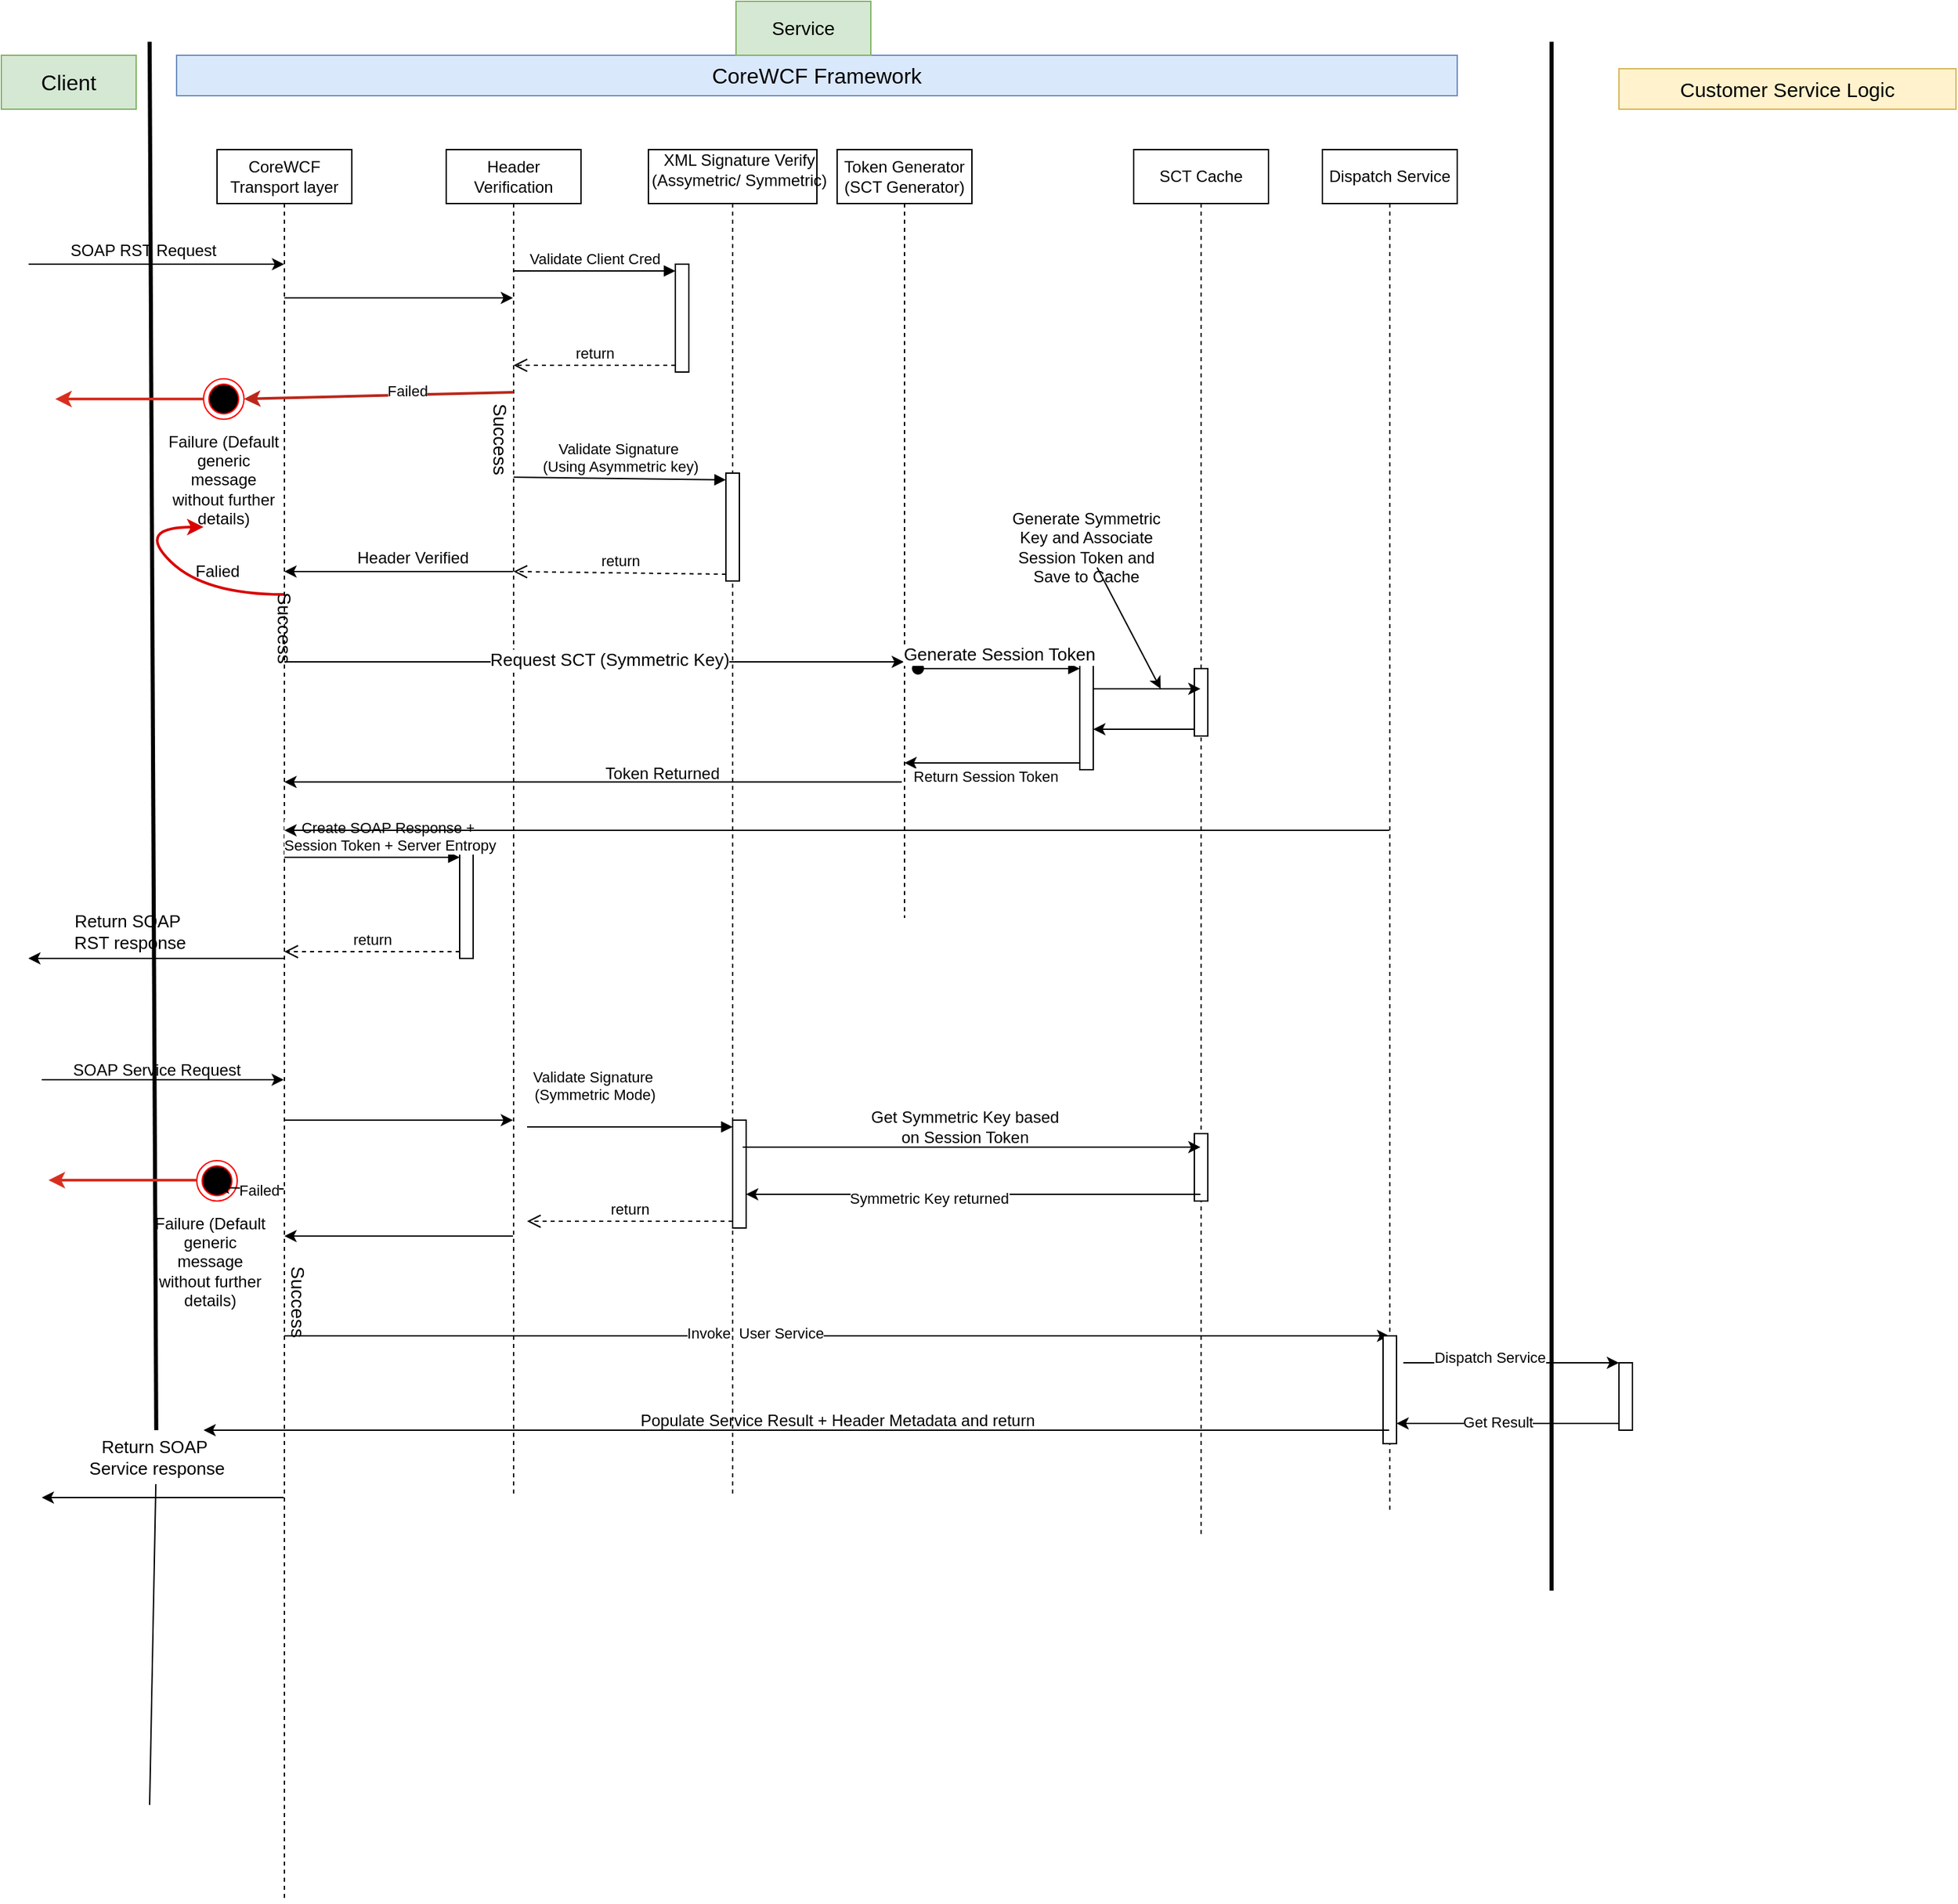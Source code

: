<mxfile version="21.7.4" type="device">
  <diagram name="Page-1" id="rbiAURCJBO50GAfIWupv">
    <mxGraphModel dx="1192" dy="738" grid="1" gridSize="10" guides="1" tooltips="1" connect="1" arrows="1" fold="1" page="1" pageScale="1" pageWidth="850" pageHeight="1100" math="0" shadow="0">
      <root>
        <mxCell id="0" />
        <mxCell id="1" parent="0" />
        <mxCell id="KcRWzpYTXMaMupj5c8Zm-1" value="CoreWCF Transport layer" style="shape=umlLifeline;perimeter=lifelinePerimeter;whiteSpace=wrap;html=1;container=1;dropTarget=0;collapsible=0;recursiveResize=0;outlineConnect=0;portConstraint=eastwest;newEdgeStyle={&quot;curved&quot;:0,&quot;rounded&quot;:0};" parent="1" vertex="1">
          <mxGeometry x="170" y="120" width="100" height="1300" as="geometry" />
        </mxCell>
        <mxCell id="KcRWzpYTXMaMupj5c8Zm-2" value="Header Verification" style="shape=umlLifeline;perimeter=lifelinePerimeter;whiteSpace=wrap;html=1;container=1;dropTarget=0;collapsible=0;recursiveResize=0;outlineConnect=0;portConstraint=eastwest;newEdgeStyle={&quot;curved&quot;:0,&quot;rounded&quot;:0};" parent="1" vertex="1">
          <mxGeometry x="340" y="120" width="100" height="1000" as="geometry" />
        </mxCell>
        <mxCell id="KcRWzpYTXMaMupj5c8Zm-42" value="" style="html=1;points=[[0,0,0,0,5],[0,1,0,0,-5],[1,0,0,0,5],[1,1,0,0,-5]];perimeter=orthogonalPerimeter;outlineConnect=0;targetShapes=umlLifeline;portConstraint=eastwest;newEdgeStyle={&quot;curved&quot;:0,&quot;rounded&quot;:0};" parent="KcRWzpYTXMaMupj5c8Zm-2" vertex="1">
          <mxGeometry x="10" y="520" width="10" height="80" as="geometry" />
        </mxCell>
        <mxCell id="KcRWzpYTXMaMupj5c8Zm-3" value="Token Generator (SCT Generator)" style="shape=umlLifeline;perimeter=lifelinePerimeter;whiteSpace=wrap;html=1;container=1;dropTarget=0;collapsible=0;recursiveResize=0;outlineConnect=0;portConstraint=eastwest;newEdgeStyle={&quot;curved&quot;:0,&quot;rounded&quot;:0};" parent="1" vertex="1">
          <mxGeometry x="630" y="120" width="100" height="570" as="geometry" />
        </mxCell>
        <mxCell id="KcRWzpYTXMaMupj5c8Zm-6" value="" style="endArrow=classic;html=1;rounded=0;" parent="1" edge="1">
          <mxGeometry width="50" height="50" relative="1" as="geometry">
            <mxPoint x="30.25" y="205" as="sourcePoint" />
            <mxPoint x="219.75" y="205" as="targetPoint" />
          </mxGeometry>
        </mxCell>
        <mxCell id="KcRWzpYTXMaMupj5c8Zm-7" value="SOAP RST Request" style="text;html=1;align=center;verticalAlign=middle;resizable=0;points=[];autosize=1;strokeColor=none;fillColor=none;" parent="1" vertex="1">
          <mxGeometry x="50" y="180" width="130" height="30" as="geometry" />
        </mxCell>
        <mxCell id="KcRWzpYTXMaMupj5c8Zm-10" value="" style="endArrow=none;html=1;rounded=0;strokeWidth=3;" parent="1" source="KcRWzpYTXMaMupj5c8Zm-64" edge="1">
          <mxGeometry width="50" height="50" relative="1" as="geometry">
            <mxPoint x="120" y="1348" as="sourcePoint" />
            <mxPoint x="120" y="40" as="targetPoint" />
          </mxGeometry>
        </mxCell>
        <mxCell id="KcRWzpYTXMaMupj5c8Zm-11" value="&lt;font style=&quot;font-size: 16px;&quot;&gt;CoreWCF Framework&lt;/font&gt;" style="rounded=0;whiteSpace=wrap;html=1;fillColor=#dae8fc;strokeColor=#6c8ebf;" parent="1" vertex="1">
          <mxGeometry x="140" y="50" width="950" height="30" as="geometry" />
        </mxCell>
        <mxCell id="KcRWzpYTXMaMupj5c8Zm-16" value="&lt;div&gt;Validate Signature&amp;nbsp;&lt;/div&gt;&lt;div&gt;(Using Asymmetric key)&lt;/div&gt;" style="html=1;verticalAlign=bottom;endArrow=block;curved=0;rounded=0;entryX=0;entryY=0;entryDx=0;entryDy=5;" parent="1" target="KcRWzpYTXMaMupj5c8Zm-15" edge="1">
          <mxGeometry relative="1" as="geometry">
            <mxPoint x="390" y="363" as="sourcePoint" />
          </mxGeometry>
        </mxCell>
        <mxCell id="KcRWzpYTXMaMupj5c8Zm-17" value="return" style="html=1;verticalAlign=bottom;endArrow=open;dashed=1;endSize=8;curved=0;rounded=0;exitX=0;exitY=1;exitDx=0;exitDy=-5;" parent="1" source="KcRWzpYTXMaMupj5c8Zm-15" edge="1">
          <mxGeometry relative="1" as="geometry">
            <mxPoint x="390" y="433" as="targetPoint" />
          </mxGeometry>
        </mxCell>
        <mxCell id="KcRWzpYTXMaMupj5c8Zm-18" value="" style="html=1;points=[[0,0,0,0,5],[0,1,0,0,-5],[1,0,0,0,5],[1,1,0,0,-5]];perimeter=orthogonalPerimeter;outlineConnect=0;targetShapes=umlLifeline;portConstraint=eastwest;newEdgeStyle={&quot;curved&quot;:0,&quot;rounded&quot;:0};" parent="1" vertex="1">
          <mxGeometry x="510" y="205" width="10" height="80" as="geometry" />
        </mxCell>
        <mxCell id="KcRWzpYTXMaMupj5c8Zm-19" value="Validate Client Cred" style="html=1;verticalAlign=bottom;endArrow=block;curved=0;rounded=0;entryX=0;entryY=0;entryDx=0;entryDy=5;" parent="1" target="KcRWzpYTXMaMupj5c8Zm-18" edge="1">
          <mxGeometry relative="1" as="geometry">
            <mxPoint x="390" y="210" as="sourcePoint" />
          </mxGeometry>
        </mxCell>
        <mxCell id="KcRWzpYTXMaMupj5c8Zm-20" value="return" style="html=1;verticalAlign=bottom;endArrow=open;dashed=1;endSize=8;curved=0;rounded=0;exitX=0;exitY=1;exitDx=0;exitDy=-5;" parent="1" source="KcRWzpYTXMaMupj5c8Zm-18" edge="1">
          <mxGeometry relative="1" as="geometry">
            <mxPoint x="390" y="280" as="targetPoint" />
          </mxGeometry>
        </mxCell>
        <mxCell id="KcRWzpYTXMaMupj5c8Zm-27" value="" style="endArrow=none;html=1;rounded=0;" parent="1" source="KcRWzpYTXMaMupj5c8Zm-2" edge="1">
          <mxGeometry width="50" height="50" relative="1" as="geometry">
            <mxPoint x="380" y="360" as="sourcePoint" />
            <mxPoint x="390" y="290" as="targetPoint" />
          </mxGeometry>
        </mxCell>
        <mxCell id="KcRWzpYTXMaMupj5c8Zm-28" value="&lt;font style=&quot;font-size: 14px;&quot;&gt;Success&lt;/font&gt;" style="text;html=1;strokeColor=none;fillColor=none;align=center;verticalAlign=middle;whiteSpace=wrap;rounded=0;rotation=90;" parent="1" vertex="1">
          <mxGeometry x="350" y="320" width="60" height="30" as="geometry" />
        </mxCell>
        <mxCell id="KcRWzpYTXMaMupj5c8Zm-29" value="" style="endArrow=classic;html=1;rounded=0;" parent="1" source="KcRWzpYTXMaMupj5c8Zm-2" edge="1">
          <mxGeometry width="50" height="50" relative="1" as="geometry">
            <mxPoint x="290" y="450" as="sourcePoint" />
            <mxPoint x="220" y="433" as="targetPoint" />
          </mxGeometry>
        </mxCell>
        <mxCell id="KcRWzpYTXMaMupj5c8Zm-30" value="Header Verified" style="text;html=1;align=center;verticalAlign=middle;resizable=0;points=[];autosize=1;strokeColor=none;fillColor=none;" parent="1" vertex="1">
          <mxGeometry x="260" y="408" width="110" height="30" as="geometry" />
        </mxCell>
        <mxCell id="KcRWzpYTXMaMupj5c8Zm-31" value="" style="endArrow=classic;html=1;rounded=0;" parent="1" target="KcRWzpYTXMaMupj5c8Zm-3" edge="1">
          <mxGeometry width="50" height="50" relative="1" as="geometry">
            <mxPoint x="220" y="500" as="sourcePoint" />
            <mxPoint x="270" y="450" as="targetPoint" />
          </mxGeometry>
        </mxCell>
        <mxCell id="KcRWzpYTXMaMupj5c8Zm-32" value="&lt;font style=&quot;font-size: 13px;&quot;&gt;Request SCT (Symmetric Key)&lt;/font&gt;" style="edgeLabel;html=1;align=center;verticalAlign=middle;resizable=0;points=[];" parent="KcRWzpYTXMaMupj5c8Zm-31" vertex="1" connectable="0">
          <mxGeometry x="0.049" y="2" relative="1" as="geometry">
            <mxPoint as="offset" />
          </mxGeometry>
        </mxCell>
        <mxCell id="KcRWzpYTXMaMupj5c8Zm-37" value="" style="html=1;points=[[0,0,0,0,5],[0,1,0,0,-5],[1,0,0,0,5],[1,1,0,0,-5]];perimeter=orthogonalPerimeter;outlineConnect=0;targetShapes=umlLifeline;portConstraint=eastwest;newEdgeStyle={&quot;curved&quot;:0,&quot;rounded&quot;:0};" parent="1" vertex="1">
          <mxGeometry x="810" y="500" width="10" height="80" as="geometry" />
        </mxCell>
        <mxCell id="KcRWzpYTXMaMupj5c8Zm-38" value="&lt;font style=&quot;font-size: 13px;&quot;&gt;Generate Session Token&lt;/font&gt;" style="html=1;verticalAlign=bottom;startArrow=oval;endArrow=block;startSize=8;curved=0;rounded=0;entryX=0;entryY=0;entryDx=0;entryDy=5;" parent="1" target="KcRWzpYTXMaMupj5c8Zm-37" edge="1">
          <mxGeometry relative="1" as="geometry">
            <mxPoint x="690" y="505" as="sourcePoint" />
            <mxPoint as="offset" />
          </mxGeometry>
        </mxCell>
        <mxCell id="KcRWzpYTXMaMupj5c8Zm-39" value="" style="endArrow=classic;html=1;rounded=0;exitX=0;exitY=1;exitDx=0;exitDy=-5;exitPerimeter=0;" parent="1" source="KcRWzpYTXMaMupj5c8Zm-37" target="KcRWzpYTXMaMupj5c8Zm-3" edge="1">
          <mxGeometry width="50" height="50" relative="1" as="geometry">
            <mxPoint x="670" y="590" as="sourcePoint" />
            <mxPoint x="720" y="540" as="targetPoint" />
          </mxGeometry>
        </mxCell>
        <mxCell id="KcRWzpYTXMaMupj5c8Zm-40" value="" style="endArrow=classic;html=1;rounded=0;exitX=0.48;exitY=0.823;exitDx=0;exitDy=0;exitPerimeter=0;" parent="1" source="KcRWzpYTXMaMupj5c8Zm-3" target="KcRWzpYTXMaMupj5c8Zm-1" edge="1">
          <mxGeometry width="50" height="50" relative="1" as="geometry">
            <mxPoint x="210" y="620" as="sourcePoint" />
            <mxPoint x="260" y="570" as="targetPoint" />
          </mxGeometry>
        </mxCell>
        <mxCell id="KcRWzpYTXMaMupj5c8Zm-41" value="Token Returned" style="text;html=1;align=center;verticalAlign=middle;resizable=0;points=[];autosize=1;strokeColor=none;fillColor=none;" parent="1" vertex="1">
          <mxGeometry x="445" y="568" width="110" height="30" as="geometry" />
        </mxCell>
        <mxCell id="KcRWzpYTXMaMupj5c8Zm-43" value="&lt;div&gt;Create SOAP Response +&amp;nbsp; &lt;br&gt;&lt;/div&gt;&lt;div&gt;Session Token + Server Entropy&lt;br&gt;&lt;/div&gt;" style="html=1;verticalAlign=bottom;endArrow=block;curved=0;rounded=0;entryX=0;entryY=0;entryDx=0;entryDy=5;entryPerimeter=0;" parent="1" source="KcRWzpYTXMaMupj5c8Zm-1" target="KcRWzpYTXMaMupj5c8Zm-42" edge="1">
          <mxGeometry x="0.195" relative="1" as="geometry">
            <mxPoint x="220" y="640" as="sourcePoint" />
            <mxPoint x="370" y="640" as="targetPoint" />
            <mxPoint as="offset" />
          </mxGeometry>
        </mxCell>
        <mxCell id="KcRWzpYTXMaMupj5c8Zm-44" value="return" style="html=1;verticalAlign=bottom;endArrow=open;dashed=1;endSize=8;curved=0;rounded=0;exitX=0;exitY=1;exitDx=0;exitDy=-5;" parent="1" source="KcRWzpYTXMaMupj5c8Zm-42" target="KcRWzpYTXMaMupj5c8Zm-1" edge="1">
          <mxGeometry relative="1" as="geometry">
            <mxPoint x="220" y="685" as="targetPoint" />
          </mxGeometry>
        </mxCell>
        <mxCell id="KcRWzpYTXMaMupj5c8Zm-45" value="" style="endArrow=classic;html=1;rounded=0;" parent="1" edge="1">
          <mxGeometry width="50" height="50" relative="1" as="geometry">
            <mxPoint x="220" y="720" as="sourcePoint" />
            <mxPoint x="30" y="720" as="targetPoint" />
          </mxGeometry>
        </mxCell>
        <mxCell id="KcRWzpYTXMaMupj5c8Zm-46" value="&lt;div style=&quot;font-size: 13px;&quot;&gt;&lt;font style=&quot;font-size: 13px;&quot;&gt;Return SOAP&amp;nbsp;&lt;/font&gt;&lt;/div&gt;&lt;div style=&quot;font-size: 13px;&quot;&gt;&lt;font style=&quot;font-size: 13px;&quot;&gt;RST response&lt;/font&gt;&lt;/div&gt;" style="text;html=1;align=center;verticalAlign=middle;resizable=0;points=[];autosize=1;strokeColor=none;fillColor=none;" parent="1" vertex="1">
          <mxGeometry x="50" y="680" width="110" height="40" as="geometry" />
        </mxCell>
        <mxCell id="KcRWzpYTXMaMupj5c8Zm-47" value="" style="endArrow=classic;html=1;rounded=0;" parent="1" target="KcRWzpYTXMaMupj5c8Zm-1" edge="1">
          <mxGeometry width="50" height="50" relative="1" as="geometry">
            <mxPoint x="40" y="810" as="sourcePoint" />
            <mxPoint x="90" y="760" as="targetPoint" />
          </mxGeometry>
        </mxCell>
        <mxCell id="KcRWzpYTXMaMupj5c8Zm-48" value="SOAP Service Request" style="text;html=1;align=center;verticalAlign=middle;resizable=0;points=[];autosize=1;strokeColor=none;fillColor=none;" parent="1" vertex="1">
          <mxGeometry x="50" y="788" width="150" height="30" as="geometry" />
        </mxCell>
        <mxCell id="KcRWzpYTXMaMupj5c8Zm-49" value="" style="endArrow=classic;html=1;rounded=0;" parent="1" target="KcRWzpYTXMaMupj5c8Zm-2" edge="1">
          <mxGeometry width="50" height="50" relative="1" as="geometry">
            <mxPoint x="220" y="230" as="sourcePoint" />
            <mxPoint x="270" y="180" as="targetPoint" />
          </mxGeometry>
        </mxCell>
        <mxCell id="KcRWzpYTXMaMupj5c8Zm-51" value="&lt;div&gt;Validate Signature&amp;nbsp;&lt;/div&gt;&lt;div&gt;(Symmetric Mode)&lt;/div&gt;" style="html=1;verticalAlign=bottom;endArrow=block;curved=0;rounded=0;entryX=0;entryY=0;entryDx=0;entryDy=5;" parent="1" target="KcRWzpYTXMaMupj5c8Zm-50" edge="1">
          <mxGeometry x="-0.344" y="15" relative="1" as="geometry">
            <mxPoint x="400" y="845" as="sourcePoint" />
            <mxPoint as="offset" />
          </mxGeometry>
        </mxCell>
        <mxCell id="KcRWzpYTXMaMupj5c8Zm-52" value="return" style="html=1;verticalAlign=bottom;endArrow=open;dashed=1;endSize=8;curved=0;rounded=0;exitX=0;exitY=1;exitDx=0;exitDy=-5;" parent="1" source="KcRWzpYTXMaMupj5c8Zm-50" edge="1">
          <mxGeometry relative="1" as="geometry">
            <mxPoint x="400" y="915" as="targetPoint" />
          </mxGeometry>
        </mxCell>
        <mxCell id="KcRWzpYTXMaMupj5c8Zm-53" value="" style="endArrow=classic;html=1;rounded=0;" parent="1" target="KcRWzpYTXMaMupj5c8Zm-2" edge="1">
          <mxGeometry width="50" height="50" relative="1" as="geometry">
            <mxPoint x="220" y="840" as="sourcePoint" />
            <mxPoint x="270" y="790" as="targetPoint" />
          </mxGeometry>
        </mxCell>
        <mxCell id="KcRWzpYTXMaMupj5c8Zm-54" value="" style="endArrow=classic;html=1;rounded=0;" parent="1" target="KcRWzpYTXMaMupj5c8Zm-1" edge="1">
          <mxGeometry width="50" height="50" relative="1" as="geometry">
            <mxPoint x="389.5" y="926" as="sourcePoint" />
            <mxPoint x="270" y="926" as="targetPoint" />
          </mxGeometry>
        </mxCell>
        <mxCell id="KcRWzpYTXMaMupj5c8Zm-55" value="" style="endArrow=classic;html=1;rounded=0;" parent="1" target="KcRWzpYTXMaMupj5c8Zm-4" edge="1">
          <mxGeometry width="50" height="50" relative="1" as="geometry">
            <mxPoint x="220" y="1000" as="sourcePoint" />
            <mxPoint x="270" y="950" as="targetPoint" />
          </mxGeometry>
        </mxCell>
        <mxCell id="cnYdj__asuFC8Jmr66hW-37" value="Invoke&amp;nbsp; User Service " style="edgeLabel;html=1;align=center;verticalAlign=middle;resizable=0;points=[];" vertex="1" connectable="0" parent="KcRWzpYTXMaMupj5c8Zm-55">
          <mxGeometry x="-0.148" y="2" relative="1" as="geometry">
            <mxPoint as="offset" />
          </mxGeometry>
        </mxCell>
        <mxCell id="KcRWzpYTXMaMupj5c8Zm-59" value="&lt;font style=&quot;font-size: 15px;&quot;&gt;Customer Service Logic&lt;/font&gt;" style="rounded=0;whiteSpace=wrap;html=1;fillColor=#fff2cc;strokeColor=#d6b656;" parent="1" vertex="1">
          <mxGeometry x="1210" y="60" width="250" height="30" as="geometry" />
        </mxCell>
        <mxCell id="KcRWzpYTXMaMupj5c8Zm-63" value="" style="endArrow=classic;html=1;rounded=0;" parent="1" source="KcRWzpYTXMaMupj5c8Zm-1" edge="1">
          <mxGeometry width="50" height="50" relative="1" as="geometry">
            <mxPoint x="100" y="1170" as="sourcePoint" />
            <mxPoint x="40" y="1120" as="targetPoint" />
          </mxGeometry>
        </mxCell>
        <mxCell id="KcRWzpYTXMaMupj5c8Zm-65" value="" style="endArrow=none;html=1;rounded=0;" parent="1" target="KcRWzpYTXMaMupj5c8Zm-64" edge="1">
          <mxGeometry width="50" height="50" relative="1" as="geometry">
            <mxPoint x="120" y="1348" as="sourcePoint" />
            <mxPoint x="120" y="40" as="targetPoint" />
          </mxGeometry>
        </mxCell>
        <mxCell id="KcRWzpYTXMaMupj5c8Zm-64" value="&lt;div style=&quot;font-size: 13px;&quot;&gt;&lt;font style=&quot;font-size: 13px;&quot;&gt;Return SOAP&amp;nbsp;&lt;/font&gt;&lt;/div&gt;&lt;div style=&quot;font-size: 13px;&quot;&gt;&lt;font style=&quot;font-size: 13px;&quot;&gt;Service response&lt;/font&gt;&lt;/div&gt;" style="text;html=1;align=center;verticalAlign=middle;resizable=0;points=[];autosize=1;strokeColor=none;fillColor=none;" parent="1" vertex="1">
          <mxGeometry x="65" y="1070" width="120" height="40" as="geometry" />
        </mxCell>
        <mxCell id="KcRWzpYTXMaMupj5c8Zm-66" value="&lt;font style=&quot;font-size: 16px;&quot;&gt;Client&lt;/font&gt;" style="rounded=0;whiteSpace=wrap;html=1;fillColor=#d5e8d4;strokeColor=#82b366;" parent="1" vertex="1">
          <mxGeometry x="10" y="50" width="100" height="40" as="geometry" />
        </mxCell>
        <mxCell id="cnYdj__asuFC8Jmr66hW-2" value="SCT Cache" style="shape=umlLifeline;perimeter=lifelinePerimeter;whiteSpace=wrap;html=1;container=1;dropTarget=0;collapsible=0;recursiveResize=0;outlineConnect=0;portConstraint=eastwest;newEdgeStyle={&quot;curved&quot;:0,&quot;rounded&quot;:0};" vertex="1" parent="1">
          <mxGeometry x="850" y="120" width="100" height="1030" as="geometry" />
        </mxCell>
        <mxCell id="cnYdj__asuFC8Jmr66hW-3" value="" style="html=1;points=[[0,0,0,0,5],[0,1,0,0,-5],[1,0,0,0,5],[1,1,0,0,-5]];perimeter=orthogonalPerimeter;outlineConnect=0;targetShapes=umlLifeline;portConstraint=eastwest;newEdgeStyle={&quot;curved&quot;:0,&quot;rounded&quot;:0};" vertex="1" parent="cnYdj__asuFC8Jmr66hW-2">
          <mxGeometry x="45" y="385" width="10" height="50" as="geometry" />
        </mxCell>
        <mxCell id="cnYdj__asuFC8Jmr66hW-16" value="" style="html=1;points=[[0,0,0,0,5],[0,1,0,0,-5],[1,0,0,0,5],[1,1,0,0,-5]];perimeter=orthogonalPerimeter;outlineConnect=0;targetShapes=umlLifeline;portConstraint=eastwest;newEdgeStyle={&quot;curved&quot;:0,&quot;rounded&quot;:0};" vertex="1" parent="cnYdj__asuFC8Jmr66hW-2">
          <mxGeometry x="45" y="730" width="10" height="50" as="geometry" />
        </mxCell>
        <mxCell id="cnYdj__asuFC8Jmr66hW-5" value="" style="endArrow=classic;html=1;rounded=0;exitX=0;exitY=1;exitDx=0;exitDy=-5;exitPerimeter=0;" edge="1" parent="1" source="cnYdj__asuFC8Jmr66hW-3" target="KcRWzpYTXMaMupj5c8Zm-37">
          <mxGeometry width="50" height="50" relative="1" as="geometry">
            <mxPoint x="810" y="600" as="sourcePoint" />
            <mxPoint x="860" y="550" as="targetPoint" />
          </mxGeometry>
        </mxCell>
        <mxCell id="cnYdj__asuFC8Jmr66hW-7" value="Return Session Token" style="edgeLabel;html=1;align=center;verticalAlign=middle;resizable=0;points=[];" vertex="1" connectable="0" parent="1">
          <mxGeometry x="900" y="570" as="geometry">
            <mxPoint x="-160" y="15" as="offset" />
          </mxGeometry>
        </mxCell>
        <mxCell id="KcRWzpYTXMaMupj5c8Zm-4" value="Dispatch Service" style="shape=umlLifeline;perimeter=lifelinePerimeter;whiteSpace=wrap;html=1;container=1;dropTarget=0;collapsible=0;recursiveResize=0;outlineConnect=0;portConstraint=eastwest;newEdgeStyle={&quot;curved&quot;:0,&quot;rounded&quot;:0};" parent="1" vertex="1">
          <mxGeometry x="990" y="120" width="100" height="1010" as="geometry" />
        </mxCell>
        <mxCell id="cnYdj__asuFC8Jmr66hW-10" value="" style="html=1;points=[[0,0,0,0,5],[0,1,0,0,-5],[1,0,0,0,5],[1,1,0,0,-5]];perimeter=orthogonalPerimeter;outlineConnect=0;targetShapes=umlLifeline;portConstraint=eastwest;newEdgeStyle={&quot;curved&quot;:0,&quot;rounded&quot;:0};" vertex="1" parent="KcRWzpYTXMaMupj5c8Zm-4">
          <mxGeometry x="45" y="880" width="10" height="80" as="geometry" />
        </mxCell>
        <mxCell id="cnYdj__asuFC8Jmr66hW-9" value="" style="shape=umlLifeline;perimeter=lifelinePerimeter;whiteSpace=wrap;html=1;container=1;dropTarget=0;collapsible=0;recursiveResize=0;outlineConnect=0;portConstraint=eastwest;newEdgeStyle={&quot;curved&quot;:0,&quot;rounded&quot;:0};" vertex="1" parent="1">
          <mxGeometry x="490" y="120" width="125" height="1000" as="geometry" />
        </mxCell>
        <mxCell id="KcRWzpYTXMaMupj5c8Zm-50" value="" style="html=1;points=[[0,0,0,0,5],[0,1,0,0,-5],[1,0,0,0,5],[1,1,0,0,-5]];perimeter=orthogonalPerimeter;outlineConnect=0;targetShapes=umlLifeline;portConstraint=eastwest;newEdgeStyle={&quot;curved&quot;:0,&quot;rounded&quot;:0};" parent="cnYdj__asuFC8Jmr66hW-9" vertex="1">
          <mxGeometry x="62.5" y="720" width="10" height="80" as="geometry" />
        </mxCell>
        <mxCell id="KcRWzpYTXMaMupj5c8Zm-15" value="" style="html=1;points=[[0,0,0,0,5],[0,1,0,0,-5],[1,0,0,0,5],[1,1,0,0,-5]];perimeter=orthogonalPerimeter;outlineConnect=0;targetShapes=umlLifeline;portConstraint=eastwest;newEdgeStyle={&quot;curved&quot;:0,&quot;rounded&quot;:0};" parent="cnYdj__asuFC8Jmr66hW-9" vertex="1">
          <mxGeometry x="57.5" y="240" width="10" height="80" as="geometry" />
        </mxCell>
        <mxCell id="cnYdj__asuFC8Jmr66hW-11" value="XML Signature Verify (Assymetric/ Symmetric)" style="text;html=1;strokeColor=none;fillColor=none;align=center;verticalAlign=middle;whiteSpace=wrap;rounded=0;" vertex="1" parent="1">
          <mxGeometry x="490" y="120" width="135" height="30" as="geometry" />
        </mxCell>
        <mxCell id="cnYdj__asuFC8Jmr66hW-12" value="" style="endArrow=classic;html=1;rounded=0;" edge="1" parent="1" target="cnYdj__asuFC8Jmr66hW-2">
          <mxGeometry width="50" height="50" relative="1" as="geometry">
            <mxPoint x="820" y="520" as="sourcePoint" />
            <mxPoint x="870" y="470" as="targetPoint" />
          </mxGeometry>
        </mxCell>
        <mxCell id="cnYdj__asuFC8Jmr66hW-13" value="Generate Symmetric Key and Associate Session Token and Save to Cache" style="text;html=1;strokeColor=none;fillColor=none;align=center;verticalAlign=middle;whiteSpace=wrap;rounded=0;" vertex="1" parent="1">
          <mxGeometry x="750" y="400" width="130" height="30" as="geometry" />
        </mxCell>
        <mxCell id="cnYdj__asuFC8Jmr66hW-14" value="" style="endArrow=classic;html=1;rounded=0;" edge="1" parent="1" source="cnYdj__asuFC8Jmr66hW-13">
          <mxGeometry width="50" height="50" relative="1" as="geometry">
            <mxPoint x="640" y="440" as="sourcePoint" />
            <mxPoint x="870" y="520" as="targetPoint" />
          </mxGeometry>
        </mxCell>
        <mxCell id="cnYdj__asuFC8Jmr66hW-15" value="" style="endArrow=classic;html=1;rounded=0;" edge="1" parent="1" target="cnYdj__asuFC8Jmr66hW-2">
          <mxGeometry width="50" height="50" relative="1" as="geometry">
            <mxPoint x="560" y="860" as="sourcePoint" />
            <mxPoint x="610" y="810" as="targetPoint" />
          </mxGeometry>
        </mxCell>
        <mxCell id="cnYdj__asuFC8Jmr66hW-17" value="Get Symmetric Key based on Session Token" style="text;html=1;strokeColor=none;fillColor=none;align=center;verticalAlign=middle;whiteSpace=wrap;rounded=0;" vertex="1" parent="1">
          <mxGeometry x="650" y="830" width="150" height="30" as="geometry" />
        </mxCell>
        <mxCell id="cnYdj__asuFC8Jmr66hW-18" value="" style="endArrow=classic;html=1;rounded=0;" edge="1" parent="1" target="KcRWzpYTXMaMupj5c8Zm-50">
          <mxGeometry width="50" height="50" relative="1" as="geometry">
            <mxPoint x="899.5" y="895" as="sourcePoint" />
            <mxPoint x="620" y="895" as="targetPoint" />
          </mxGeometry>
        </mxCell>
        <mxCell id="cnYdj__asuFC8Jmr66hW-19" value="Symmetric Key returned" style="edgeLabel;html=1;align=center;verticalAlign=middle;resizable=0;points=[];" vertex="1" connectable="0" parent="cnYdj__asuFC8Jmr66hW-18">
          <mxGeometry x="0.196" y="3" relative="1" as="geometry">
            <mxPoint as="offset" />
          </mxGeometry>
        </mxCell>
        <mxCell id="cnYdj__asuFC8Jmr66hW-20" value="" style="ellipse;html=1;shape=endState;fillColor=#000000;strokeColor=#ff0000;" vertex="1" parent="1">
          <mxGeometry x="160" y="290" width="30" height="30" as="geometry" />
        </mxCell>
        <mxCell id="cnYdj__asuFC8Jmr66hW-21" value="Failure (Default generic message without further details)" style="text;html=1;strokeColor=none;fillColor=none;align=center;verticalAlign=middle;whiteSpace=wrap;rounded=0;" vertex="1" parent="1">
          <mxGeometry x="130" y="350" width="90" height="30" as="geometry" />
        </mxCell>
        <mxCell id="cnYdj__asuFC8Jmr66hW-22" value="" style="endArrow=classic;html=1;rounded=0;entryX=1;entryY=0.5;entryDx=0;entryDy=0;strokeColor=#bb271a;strokeWidth=2;" edge="1" parent="1" target="cnYdj__asuFC8Jmr66hW-20">
          <mxGeometry width="50" height="50" relative="1" as="geometry">
            <mxPoint x="390" y="300" as="sourcePoint" />
            <mxPoint x="280" y="280" as="targetPoint" />
          </mxGeometry>
        </mxCell>
        <mxCell id="cnYdj__asuFC8Jmr66hW-23" value="&lt;div&gt;Failed&lt;/div&gt;" style="edgeLabel;html=1;align=center;verticalAlign=middle;resizable=0;points=[];" vertex="1" connectable="0" parent="cnYdj__asuFC8Jmr66hW-22">
          <mxGeometry x="-0.212" y="-3" relative="1" as="geometry">
            <mxPoint as="offset" />
          </mxGeometry>
        </mxCell>
        <mxCell id="cnYdj__asuFC8Jmr66hW-24" value="&lt;font style=&quot;font-size: 14px;&quot;&gt;Success&lt;/font&gt;" style="text;html=1;strokeColor=none;fillColor=none;align=center;verticalAlign=middle;whiteSpace=wrap;rounded=0;rotation=90;" vertex="1" parent="1">
          <mxGeometry x="190" y="460" width="60" height="30" as="geometry" />
        </mxCell>
        <mxCell id="cnYdj__asuFC8Jmr66hW-26" value="" style="curved=1;endArrow=classic;html=1;rounded=0;strokeColor=#d90000;strokeWidth=2;" edge="1" parent="1" source="KcRWzpYTXMaMupj5c8Zm-1">
          <mxGeometry width="50" height="50" relative="1" as="geometry">
            <mxPoint x="110" y="450" as="sourcePoint" />
            <mxPoint x="160" y="400" as="targetPoint" />
            <Array as="points">
              <mxPoint x="160" y="450" />
              <mxPoint x="110" y="400" />
            </Array>
          </mxGeometry>
        </mxCell>
        <mxCell id="cnYdj__asuFC8Jmr66hW-27" value="Falied" style="text;html=1;align=center;verticalAlign=middle;resizable=0;points=[];autosize=1;strokeColor=none;fillColor=none;" vertex="1" parent="1">
          <mxGeometry x="140" y="418" width="60" height="30" as="geometry" />
        </mxCell>
        <mxCell id="cnYdj__asuFC8Jmr66hW-28" value="" style="endArrow=classic;html=1;rounded=0;exitX=0;exitY=0.5;exitDx=0;exitDy=0;strokeColor=#d92e1f;strokeWidth=2;" edge="1" parent="1" source="cnYdj__asuFC8Jmr66hW-20">
          <mxGeometry width="50" height="50" relative="1" as="geometry">
            <mxPoint x="50" y="330" as="sourcePoint" />
            <mxPoint x="50" y="305" as="targetPoint" />
          </mxGeometry>
        </mxCell>
        <mxCell id="cnYdj__asuFC8Jmr66hW-29" value="Failure (Default generic message without further details)" style="text;html=1;strokeColor=none;fillColor=none;align=center;verticalAlign=middle;whiteSpace=wrap;rounded=0;" vertex="1" parent="1">
          <mxGeometry x="120" y="930" width="90" height="30" as="geometry" />
        </mxCell>
        <mxCell id="cnYdj__asuFC8Jmr66hW-30" value="" style="ellipse;html=1;shape=endState;fillColor=#000000;strokeColor=#ff0000;" vertex="1" parent="1">
          <mxGeometry x="155" y="870" width="30" height="30" as="geometry" />
        </mxCell>
        <mxCell id="cnYdj__asuFC8Jmr66hW-31" value="&lt;font style=&quot;font-size: 14px;&quot;&gt;Success&lt;/font&gt;" style="text;html=1;strokeColor=none;fillColor=none;align=center;verticalAlign=middle;whiteSpace=wrap;rounded=0;rotation=90;" vertex="1" parent="1">
          <mxGeometry x="200" y="960" width="60" height="30" as="geometry" />
        </mxCell>
        <mxCell id="cnYdj__asuFC8Jmr66hW-34" value="" style="endArrow=classic;html=1;rounded=0;" edge="1" parent="1">
          <mxGeometry width="50" height="50" relative="1" as="geometry">
            <mxPoint x="219.5" y="891" as="sourcePoint" />
            <mxPoint x="170" y="890" as="targetPoint" />
          </mxGeometry>
        </mxCell>
        <mxCell id="cnYdj__asuFC8Jmr66hW-35" value="Failed" style="edgeLabel;html=1;align=center;verticalAlign=middle;resizable=0;points=[];" vertex="1" connectable="0" parent="cnYdj__asuFC8Jmr66hW-34">
          <mxGeometry x="-0.254" y="1" relative="1" as="geometry">
            <mxPoint as="offset" />
          </mxGeometry>
        </mxCell>
        <mxCell id="cnYdj__asuFC8Jmr66hW-36" value="" style="endArrow=classic;html=1;rounded=0;exitX=0;exitY=0.5;exitDx=0;exitDy=0;strokeColor=#d92e1f;strokeWidth=2;" edge="1" parent="1">
          <mxGeometry width="50" height="50" relative="1" as="geometry">
            <mxPoint x="155" y="884.5" as="sourcePoint" />
            <mxPoint x="45" y="884.5" as="targetPoint" />
          </mxGeometry>
        </mxCell>
        <mxCell id="cnYdj__asuFC8Jmr66hW-38" value="" style="endArrow=none;html=1;rounded=0;strokeWidth=3;" edge="1" parent="1">
          <mxGeometry width="50" height="50" relative="1" as="geometry">
            <mxPoint x="1160" y="1189" as="sourcePoint" />
            <mxPoint x="1160" y="40" as="targetPoint" />
          </mxGeometry>
        </mxCell>
        <mxCell id="cnYdj__asuFC8Jmr66hW-39" value="&lt;font style=&quot;font-size: 14px;&quot;&gt;Service&lt;/font&gt;" style="rounded=0;whiteSpace=wrap;html=1;fillColor=#d5e8d4;strokeColor=#82b366;" vertex="1" parent="1">
          <mxGeometry x="555" y="10" width="100" height="40" as="geometry" />
        </mxCell>
        <mxCell id="cnYdj__asuFC8Jmr66hW-41" value="" style="endArrow=classic;html=1;rounded=0;" edge="1" parent="1">
          <mxGeometry width="50" height="50" relative="1" as="geometry">
            <mxPoint x="1050" y="1020" as="sourcePoint" />
            <mxPoint x="1210" y="1020" as="targetPoint" />
          </mxGeometry>
        </mxCell>
        <mxCell id="cnYdj__asuFC8Jmr66hW-44" value="Dispatch Service" style="edgeLabel;html=1;align=center;verticalAlign=middle;resizable=0;points=[];" vertex="1" connectable="0" parent="cnYdj__asuFC8Jmr66hW-41">
          <mxGeometry x="-0.2" y="4" relative="1" as="geometry">
            <mxPoint as="offset" />
          </mxGeometry>
        </mxCell>
        <mxCell id="cnYdj__asuFC8Jmr66hW-42" value="" style="html=1;points=[[0,0,0,0,5],[0,1,0,0,-5],[1,0,0,0,5],[1,1,0,0,-5]];perimeter=orthogonalPerimeter;outlineConnect=0;targetShapes=umlLifeline;portConstraint=eastwest;newEdgeStyle={&quot;curved&quot;:0,&quot;rounded&quot;:0};" vertex="1" parent="1">
          <mxGeometry x="1210" y="1020" width="10" height="50" as="geometry" />
        </mxCell>
        <mxCell id="cnYdj__asuFC8Jmr66hW-43" value="" style="endArrow=classic;html=1;rounded=0;exitX=0;exitY=1;exitDx=0;exitDy=-5;exitPerimeter=0;" edge="1" parent="1" source="cnYdj__asuFC8Jmr66hW-42" target="cnYdj__asuFC8Jmr66hW-10">
          <mxGeometry width="50" height="50" relative="1" as="geometry">
            <mxPoint x="820" y="1160" as="sourcePoint" />
            <mxPoint x="870" y="1110" as="targetPoint" />
          </mxGeometry>
        </mxCell>
        <mxCell id="cnYdj__asuFC8Jmr66hW-45" value="Get Result" style="edgeLabel;html=1;align=center;verticalAlign=middle;resizable=0;points=[];" vertex="1" connectable="0" parent="cnYdj__asuFC8Jmr66hW-43">
          <mxGeometry x="0.091" y="-1" relative="1" as="geometry">
            <mxPoint as="offset" />
          </mxGeometry>
        </mxCell>
        <mxCell id="cnYdj__asuFC8Jmr66hW-46" value="" style="endArrow=classic;html=1;rounded=0;" edge="1" parent="1" source="KcRWzpYTXMaMupj5c8Zm-4" target="KcRWzpYTXMaMupj5c8Zm-1">
          <mxGeometry width="50" height="50" relative="1" as="geometry">
            <mxPoint x="250" y="1130" as="sourcePoint" />
            <mxPoint x="140" y="1060" as="targetPoint" />
          </mxGeometry>
        </mxCell>
        <mxCell id="cnYdj__asuFC8Jmr66hW-47" value="" style="endArrow=classic;html=1;rounded=0;" edge="1" parent="1" source="KcRWzpYTXMaMupj5c8Zm-4">
          <mxGeometry width="50" height="50" relative="1" as="geometry">
            <mxPoint x="330" y="1120" as="sourcePoint" />
            <mxPoint x="160" y="1070" as="targetPoint" />
          </mxGeometry>
        </mxCell>
        <mxCell id="cnYdj__asuFC8Jmr66hW-48" value="Populate Service Result + Header Metadata and return" style="text;html=1;align=center;verticalAlign=middle;resizable=0;points=[];autosize=1;strokeColor=none;fillColor=none;" vertex="1" parent="1">
          <mxGeometry x="470" y="1048" width="320" height="30" as="geometry" />
        </mxCell>
      </root>
    </mxGraphModel>
  </diagram>
</mxfile>
